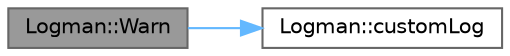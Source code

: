 digraph "Logman::Warn"
{
 // LATEX_PDF_SIZE
  bgcolor="transparent";
  edge [fontname=Helvetica,fontsize=10,labelfontname=Helvetica,labelfontsize=10];
  node [fontname=Helvetica,fontsize=10,shape=box,height=0.2,width=0.4];
  rankdir="LR";
  Node1 [id="Node000001",label="Logman::Warn",height=0.2,width=0.4,color="gray40", fillcolor="grey60", style="filled", fontcolor="black",tooltip=" "];
  Node1 -> Node2 [id="edge1_Node000001_Node000002",color="steelblue1",style="solid",tooltip=" "];
  Node2 [id="Node000002",label="Logman::customLog",height=0.2,width=0.4,color="grey40", fillcolor="white", style="filled",URL="$class_logman.html#a63292a68a1e6495ff02a761e72d325d7",tooltip=" "];
}
